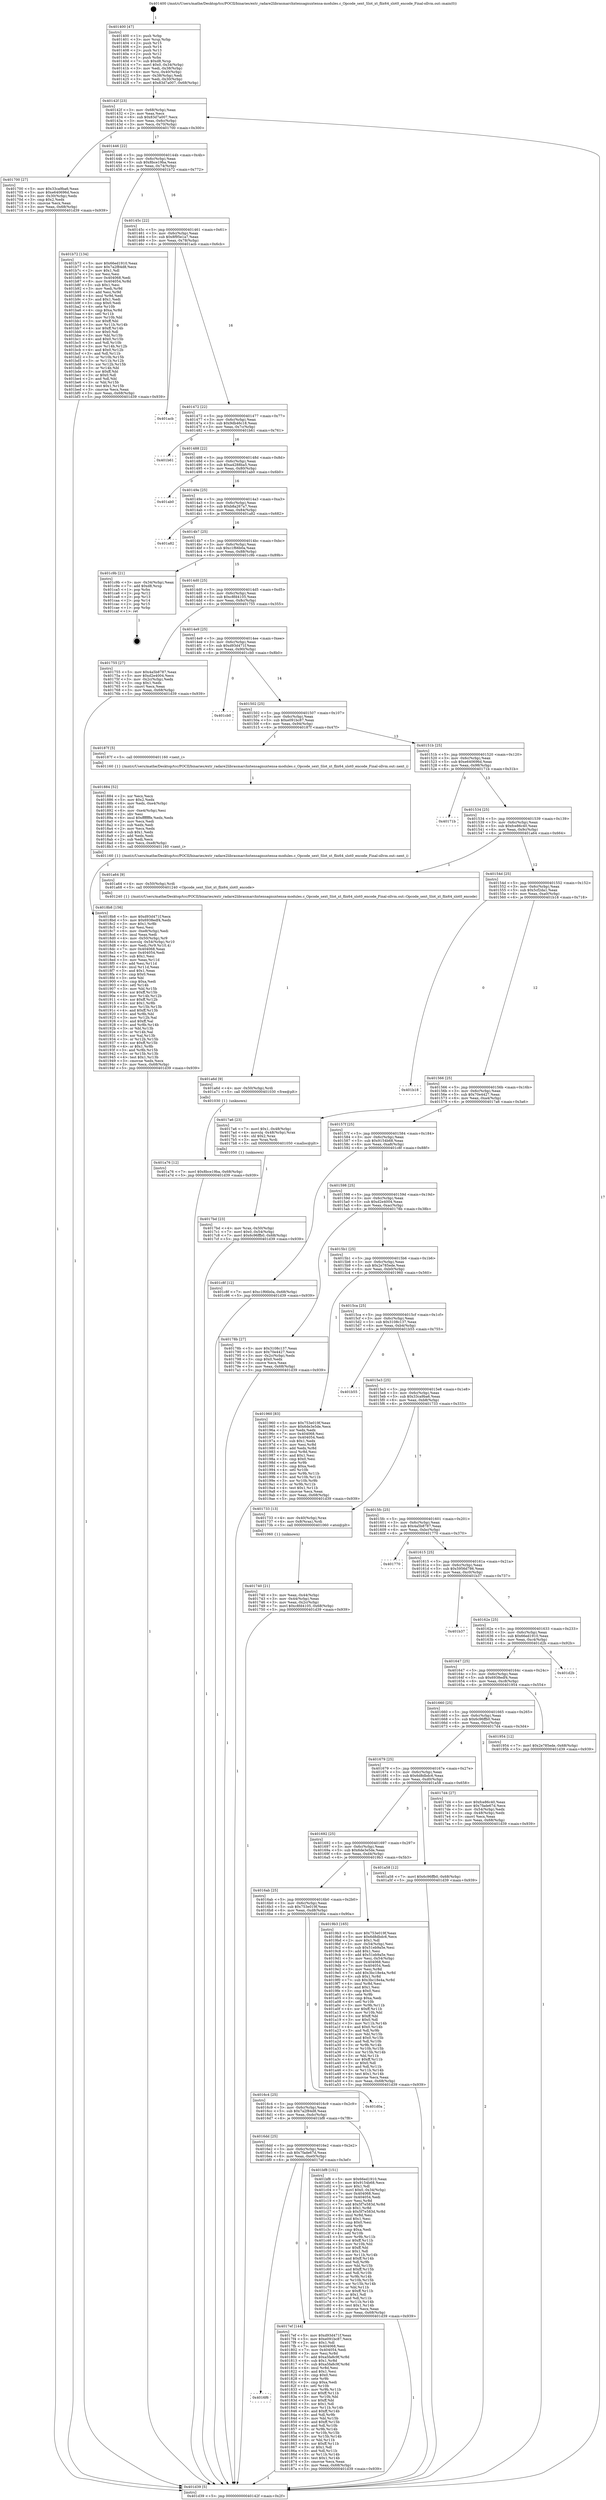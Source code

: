 digraph "0x401400" {
  label = "0x401400 (/mnt/c/Users/mathe/Desktop/tcc/POCII/binaries/extr_radare2librasmarchxtensagnuxtensa-modules.c_Opcode_sext_Slot_xt_flix64_slot0_encode_Final-ollvm.out::main(0))"
  labelloc = "t"
  node[shape=record]

  Entry [label="",width=0.3,height=0.3,shape=circle,fillcolor=black,style=filled]
  "0x40142f" [label="{
     0x40142f [23]\l
     | [instrs]\l
     &nbsp;&nbsp;0x40142f \<+3\>: mov -0x68(%rbp),%eax\l
     &nbsp;&nbsp;0x401432 \<+2\>: mov %eax,%ecx\l
     &nbsp;&nbsp;0x401434 \<+6\>: sub $0x83d7a007,%ecx\l
     &nbsp;&nbsp;0x40143a \<+3\>: mov %eax,-0x6c(%rbp)\l
     &nbsp;&nbsp;0x40143d \<+3\>: mov %ecx,-0x70(%rbp)\l
     &nbsp;&nbsp;0x401440 \<+6\>: je 0000000000401700 \<main+0x300\>\l
  }"]
  "0x401700" [label="{
     0x401700 [27]\l
     | [instrs]\l
     &nbsp;&nbsp;0x401700 \<+5\>: mov $0x33ca9ba6,%eax\l
     &nbsp;&nbsp;0x401705 \<+5\>: mov $0xe640696d,%ecx\l
     &nbsp;&nbsp;0x40170a \<+3\>: mov -0x30(%rbp),%edx\l
     &nbsp;&nbsp;0x40170d \<+3\>: cmp $0x2,%edx\l
     &nbsp;&nbsp;0x401710 \<+3\>: cmovne %ecx,%eax\l
     &nbsp;&nbsp;0x401713 \<+3\>: mov %eax,-0x68(%rbp)\l
     &nbsp;&nbsp;0x401716 \<+5\>: jmp 0000000000401d39 \<main+0x939\>\l
  }"]
  "0x401446" [label="{
     0x401446 [22]\l
     | [instrs]\l
     &nbsp;&nbsp;0x401446 \<+5\>: jmp 000000000040144b \<main+0x4b\>\l
     &nbsp;&nbsp;0x40144b \<+3\>: mov -0x6c(%rbp),%eax\l
     &nbsp;&nbsp;0x40144e \<+5\>: sub $0x8bce19ba,%eax\l
     &nbsp;&nbsp;0x401453 \<+3\>: mov %eax,-0x74(%rbp)\l
     &nbsp;&nbsp;0x401456 \<+6\>: je 0000000000401b72 \<main+0x772\>\l
  }"]
  "0x401d39" [label="{
     0x401d39 [5]\l
     | [instrs]\l
     &nbsp;&nbsp;0x401d39 \<+5\>: jmp 000000000040142f \<main+0x2f\>\l
  }"]
  "0x401400" [label="{
     0x401400 [47]\l
     | [instrs]\l
     &nbsp;&nbsp;0x401400 \<+1\>: push %rbp\l
     &nbsp;&nbsp;0x401401 \<+3\>: mov %rsp,%rbp\l
     &nbsp;&nbsp;0x401404 \<+2\>: push %r15\l
     &nbsp;&nbsp;0x401406 \<+2\>: push %r14\l
     &nbsp;&nbsp;0x401408 \<+2\>: push %r13\l
     &nbsp;&nbsp;0x40140a \<+2\>: push %r12\l
     &nbsp;&nbsp;0x40140c \<+1\>: push %rbx\l
     &nbsp;&nbsp;0x40140d \<+7\>: sub $0xd8,%rsp\l
     &nbsp;&nbsp;0x401414 \<+7\>: movl $0x0,-0x34(%rbp)\l
     &nbsp;&nbsp;0x40141b \<+3\>: mov %edi,-0x38(%rbp)\l
     &nbsp;&nbsp;0x40141e \<+4\>: mov %rsi,-0x40(%rbp)\l
     &nbsp;&nbsp;0x401422 \<+3\>: mov -0x38(%rbp),%edi\l
     &nbsp;&nbsp;0x401425 \<+3\>: mov %edi,-0x30(%rbp)\l
     &nbsp;&nbsp;0x401428 \<+7\>: movl $0x83d7a007,-0x68(%rbp)\l
  }"]
  Exit [label="",width=0.3,height=0.3,shape=circle,fillcolor=black,style=filled,peripheries=2]
  "0x401b72" [label="{
     0x401b72 [134]\l
     | [instrs]\l
     &nbsp;&nbsp;0x401b72 \<+5\>: mov $0x66ed1910,%eax\l
     &nbsp;&nbsp;0x401b77 \<+5\>: mov $0x7a2f84d8,%ecx\l
     &nbsp;&nbsp;0x401b7c \<+2\>: mov $0x1,%dl\l
     &nbsp;&nbsp;0x401b7e \<+2\>: xor %esi,%esi\l
     &nbsp;&nbsp;0x401b80 \<+7\>: mov 0x404068,%edi\l
     &nbsp;&nbsp;0x401b87 \<+8\>: mov 0x404054,%r8d\l
     &nbsp;&nbsp;0x401b8f \<+3\>: sub $0x1,%esi\l
     &nbsp;&nbsp;0x401b92 \<+3\>: mov %edi,%r9d\l
     &nbsp;&nbsp;0x401b95 \<+3\>: add %esi,%r9d\l
     &nbsp;&nbsp;0x401b98 \<+4\>: imul %r9d,%edi\l
     &nbsp;&nbsp;0x401b9c \<+3\>: and $0x1,%edi\l
     &nbsp;&nbsp;0x401b9f \<+3\>: cmp $0x0,%edi\l
     &nbsp;&nbsp;0x401ba2 \<+4\>: sete %r10b\l
     &nbsp;&nbsp;0x401ba6 \<+4\>: cmp $0xa,%r8d\l
     &nbsp;&nbsp;0x401baa \<+4\>: setl %r11b\l
     &nbsp;&nbsp;0x401bae \<+3\>: mov %r10b,%bl\l
     &nbsp;&nbsp;0x401bb1 \<+3\>: xor $0xff,%bl\l
     &nbsp;&nbsp;0x401bb4 \<+3\>: mov %r11b,%r14b\l
     &nbsp;&nbsp;0x401bb7 \<+4\>: xor $0xff,%r14b\l
     &nbsp;&nbsp;0x401bbb \<+3\>: xor $0x0,%dl\l
     &nbsp;&nbsp;0x401bbe \<+3\>: mov %bl,%r15b\l
     &nbsp;&nbsp;0x401bc1 \<+4\>: and $0x0,%r15b\l
     &nbsp;&nbsp;0x401bc5 \<+3\>: and %dl,%r10b\l
     &nbsp;&nbsp;0x401bc8 \<+3\>: mov %r14b,%r12b\l
     &nbsp;&nbsp;0x401bcb \<+4\>: and $0x0,%r12b\l
     &nbsp;&nbsp;0x401bcf \<+3\>: and %dl,%r11b\l
     &nbsp;&nbsp;0x401bd2 \<+3\>: or %r10b,%r15b\l
     &nbsp;&nbsp;0x401bd5 \<+3\>: or %r11b,%r12b\l
     &nbsp;&nbsp;0x401bd8 \<+3\>: xor %r12b,%r15b\l
     &nbsp;&nbsp;0x401bdb \<+3\>: or %r14b,%bl\l
     &nbsp;&nbsp;0x401bde \<+3\>: xor $0xff,%bl\l
     &nbsp;&nbsp;0x401be1 \<+3\>: or $0x0,%dl\l
     &nbsp;&nbsp;0x401be4 \<+2\>: and %dl,%bl\l
     &nbsp;&nbsp;0x401be6 \<+3\>: or %bl,%r15b\l
     &nbsp;&nbsp;0x401be9 \<+4\>: test $0x1,%r15b\l
     &nbsp;&nbsp;0x401bed \<+3\>: cmovne %ecx,%eax\l
     &nbsp;&nbsp;0x401bf0 \<+3\>: mov %eax,-0x68(%rbp)\l
     &nbsp;&nbsp;0x401bf3 \<+5\>: jmp 0000000000401d39 \<main+0x939\>\l
  }"]
  "0x40145c" [label="{
     0x40145c [22]\l
     | [instrs]\l
     &nbsp;&nbsp;0x40145c \<+5\>: jmp 0000000000401461 \<main+0x61\>\l
     &nbsp;&nbsp;0x401461 \<+3\>: mov -0x6c(%rbp),%eax\l
     &nbsp;&nbsp;0x401464 \<+5\>: sub $0x8f95e1a7,%eax\l
     &nbsp;&nbsp;0x401469 \<+3\>: mov %eax,-0x78(%rbp)\l
     &nbsp;&nbsp;0x40146c \<+6\>: je 0000000000401acb \<main+0x6cb\>\l
  }"]
  "0x401a76" [label="{
     0x401a76 [12]\l
     | [instrs]\l
     &nbsp;&nbsp;0x401a76 \<+7\>: movl $0x8bce19ba,-0x68(%rbp)\l
     &nbsp;&nbsp;0x401a7d \<+5\>: jmp 0000000000401d39 \<main+0x939\>\l
  }"]
  "0x401acb" [label="{
     0x401acb\l
  }", style=dashed]
  "0x401472" [label="{
     0x401472 [22]\l
     | [instrs]\l
     &nbsp;&nbsp;0x401472 \<+5\>: jmp 0000000000401477 \<main+0x77\>\l
     &nbsp;&nbsp;0x401477 \<+3\>: mov -0x6c(%rbp),%eax\l
     &nbsp;&nbsp;0x40147a \<+5\>: sub $0x9db46c18,%eax\l
     &nbsp;&nbsp;0x40147f \<+3\>: mov %eax,-0x7c(%rbp)\l
     &nbsp;&nbsp;0x401482 \<+6\>: je 0000000000401b61 \<main+0x761\>\l
  }"]
  "0x401a6d" [label="{
     0x401a6d [9]\l
     | [instrs]\l
     &nbsp;&nbsp;0x401a6d \<+4\>: mov -0x50(%rbp),%rdi\l
     &nbsp;&nbsp;0x401a71 \<+5\>: call 0000000000401030 \<free@plt\>\l
     | [calls]\l
     &nbsp;&nbsp;0x401030 \{1\} (unknown)\l
  }"]
  "0x401b61" [label="{
     0x401b61\l
  }", style=dashed]
  "0x401488" [label="{
     0x401488 [22]\l
     | [instrs]\l
     &nbsp;&nbsp;0x401488 \<+5\>: jmp 000000000040148d \<main+0x8d\>\l
     &nbsp;&nbsp;0x40148d \<+3\>: mov -0x6c(%rbp),%eax\l
     &nbsp;&nbsp;0x401490 \<+5\>: sub $0xa4288ba5,%eax\l
     &nbsp;&nbsp;0x401495 \<+3\>: mov %eax,-0x80(%rbp)\l
     &nbsp;&nbsp;0x401498 \<+6\>: je 0000000000401ab0 \<main+0x6b0\>\l
  }"]
  "0x4018b8" [label="{
     0x4018b8 [156]\l
     | [instrs]\l
     &nbsp;&nbsp;0x4018b8 \<+5\>: mov $0xd93d471f,%ecx\l
     &nbsp;&nbsp;0x4018bd \<+5\>: mov $0x6938edf4,%edx\l
     &nbsp;&nbsp;0x4018c2 \<+3\>: mov $0x1,%r8b\l
     &nbsp;&nbsp;0x4018c5 \<+2\>: xor %esi,%esi\l
     &nbsp;&nbsp;0x4018c7 \<+6\>: mov -0xe8(%rbp),%edi\l
     &nbsp;&nbsp;0x4018cd \<+3\>: imul %eax,%edi\l
     &nbsp;&nbsp;0x4018d0 \<+4\>: mov -0x50(%rbp),%r9\l
     &nbsp;&nbsp;0x4018d4 \<+4\>: movslq -0x54(%rbp),%r10\l
     &nbsp;&nbsp;0x4018d8 \<+4\>: mov %edi,(%r9,%r10,4)\l
     &nbsp;&nbsp;0x4018dc \<+7\>: mov 0x404068,%eax\l
     &nbsp;&nbsp;0x4018e3 \<+7\>: mov 0x404054,%edi\l
     &nbsp;&nbsp;0x4018ea \<+3\>: sub $0x1,%esi\l
     &nbsp;&nbsp;0x4018ed \<+3\>: mov %eax,%r11d\l
     &nbsp;&nbsp;0x4018f0 \<+3\>: add %esi,%r11d\l
     &nbsp;&nbsp;0x4018f3 \<+4\>: imul %r11d,%eax\l
     &nbsp;&nbsp;0x4018f7 \<+3\>: and $0x1,%eax\l
     &nbsp;&nbsp;0x4018fa \<+3\>: cmp $0x0,%eax\l
     &nbsp;&nbsp;0x4018fd \<+3\>: sete %bl\l
     &nbsp;&nbsp;0x401900 \<+3\>: cmp $0xa,%edi\l
     &nbsp;&nbsp;0x401903 \<+4\>: setl %r14b\l
     &nbsp;&nbsp;0x401907 \<+3\>: mov %bl,%r15b\l
     &nbsp;&nbsp;0x40190a \<+4\>: xor $0xff,%r15b\l
     &nbsp;&nbsp;0x40190e \<+3\>: mov %r14b,%r12b\l
     &nbsp;&nbsp;0x401911 \<+4\>: xor $0xff,%r12b\l
     &nbsp;&nbsp;0x401915 \<+4\>: xor $0x1,%r8b\l
     &nbsp;&nbsp;0x401919 \<+3\>: mov %r15b,%r13b\l
     &nbsp;&nbsp;0x40191c \<+4\>: and $0xff,%r13b\l
     &nbsp;&nbsp;0x401920 \<+3\>: and %r8b,%bl\l
     &nbsp;&nbsp;0x401923 \<+3\>: mov %r12b,%al\l
     &nbsp;&nbsp;0x401926 \<+2\>: and $0xff,%al\l
     &nbsp;&nbsp;0x401928 \<+3\>: and %r8b,%r14b\l
     &nbsp;&nbsp;0x40192b \<+3\>: or %bl,%r13b\l
     &nbsp;&nbsp;0x40192e \<+3\>: or %r14b,%al\l
     &nbsp;&nbsp;0x401931 \<+3\>: xor %al,%r13b\l
     &nbsp;&nbsp;0x401934 \<+3\>: or %r12b,%r15b\l
     &nbsp;&nbsp;0x401937 \<+4\>: xor $0xff,%r15b\l
     &nbsp;&nbsp;0x40193b \<+4\>: or $0x1,%r8b\l
     &nbsp;&nbsp;0x40193f \<+3\>: and %r8b,%r15b\l
     &nbsp;&nbsp;0x401942 \<+3\>: or %r15b,%r13b\l
     &nbsp;&nbsp;0x401945 \<+4\>: test $0x1,%r13b\l
     &nbsp;&nbsp;0x401949 \<+3\>: cmovne %edx,%ecx\l
     &nbsp;&nbsp;0x40194c \<+3\>: mov %ecx,-0x68(%rbp)\l
     &nbsp;&nbsp;0x40194f \<+5\>: jmp 0000000000401d39 \<main+0x939\>\l
  }"]
  "0x401ab0" [label="{
     0x401ab0\l
  }", style=dashed]
  "0x40149e" [label="{
     0x40149e [25]\l
     | [instrs]\l
     &nbsp;&nbsp;0x40149e \<+5\>: jmp 00000000004014a3 \<main+0xa3\>\l
     &nbsp;&nbsp;0x4014a3 \<+3\>: mov -0x6c(%rbp),%eax\l
     &nbsp;&nbsp;0x4014a6 \<+5\>: sub $0xb8a267a7,%eax\l
     &nbsp;&nbsp;0x4014ab \<+6\>: mov %eax,-0x84(%rbp)\l
     &nbsp;&nbsp;0x4014b1 \<+6\>: je 0000000000401a82 \<main+0x682\>\l
  }"]
  "0x401884" [label="{
     0x401884 [52]\l
     | [instrs]\l
     &nbsp;&nbsp;0x401884 \<+2\>: xor %ecx,%ecx\l
     &nbsp;&nbsp;0x401886 \<+5\>: mov $0x2,%edx\l
     &nbsp;&nbsp;0x40188b \<+6\>: mov %edx,-0xe4(%rbp)\l
     &nbsp;&nbsp;0x401891 \<+1\>: cltd\l
     &nbsp;&nbsp;0x401892 \<+6\>: mov -0xe4(%rbp),%esi\l
     &nbsp;&nbsp;0x401898 \<+2\>: idiv %esi\l
     &nbsp;&nbsp;0x40189a \<+6\>: imul $0xfffffffe,%edx,%edx\l
     &nbsp;&nbsp;0x4018a0 \<+2\>: mov %ecx,%edi\l
     &nbsp;&nbsp;0x4018a2 \<+2\>: sub %edx,%edi\l
     &nbsp;&nbsp;0x4018a4 \<+2\>: mov %ecx,%edx\l
     &nbsp;&nbsp;0x4018a6 \<+3\>: sub $0x1,%edx\l
     &nbsp;&nbsp;0x4018a9 \<+2\>: add %edx,%edi\l
     &nbsp;&nbsp;0x4018ab \<+2\>: sub %edi,%ecx\l
     &nbsp;&nbsp;0x4018ad \<+6\>: mov %ecx,-0xe8(%rbp)\l
     &nbsp;&nbsp;0x4018b3 \<+5\>: call 0000000000401160 \<next_i\>\l
     | [calls]\l
     &nbsp;&nbsp;0x401160 \{1\} (/mnt/c/Users/mathe/Desktop/tcc/POCII/binaries/extr_radare2librasmarchxtensagnuxtensa-modules.c_Opcode_sext_Slot_xt_flix64_slot0_encode_Final-ollvm.out::next_i)\l
  }"]
  "0x401a82" [label="{
     0x401a82\l
  }", style=dashed]
  "0x4014b7" [label="{
     0x4014b7 [25]\l
     | [instrs]\l
     &nbsp;&nbsp;0x4014b7 \<+5\>: jmp 00000000004014bc \<main+0xbc\>\l
     &nbsp;&nbsp;0x4014bc \<+3\>: mov -0x6c(%rbp),%eax\l
     &nbsp;&nbsp;0x4014bf \<+5\>: sub $0xc1f66b0a,%eax\l
     &nbsp;&nbsp;0x4014c4 \<+6\>: mov %eax,-0x88(%rbp)\l
     &nbsp;&nbsp;0x4014ca \<+6\>: je 0000000000401c9b \<main+0x89b\>\l
  }"]
  "0x4016f6" [label="{
     0x4016f6\l
  }", style=dashed]
  "0x401c9b" [label="{
     0x401c9b [21]\l
     | [instrs]\l
     &nbsp;&nbsp;0x401c9b \<+3\>: mov -0x34(%rbp),%eax\l
     &nbsp;&nbsp;0x401c9e \<+7\>: add $0xd8,%rsp\l
     &nbsp;&nbsp;0x401ca5 \<+1\>: pop %rbx\l
     &nbsp;&nbsp;0x401ca6 \<+2\>: pop %r12\l
     &nbsp;&nbsp;0x401ca8 \<+2\>: pop %r13\l
     &nbsp;&nbsp;0x401caa \<+2\>: pop %r14\l
     &nbsp;&nbsp;0x401cac \<+2\>: pop %r15\l
     &nbsp;&nbsp;0x401cae \<+1\>: pop %rbp\l
     &nbsp;&nbsp;0x401caf \<+1\>: ret\l
  }"]
  "0x4014d0" [label="{
     0x4014d0 [25]\l
     | [instrs]\l
     &nbsp;&nbsp;0x4014d0 \<+5\>: jmp 00000000004014d5 \<main+0xd5\>\l
     &nbsp;&nbsp;0x4014d5 \<+3\>: mov -0x6c(%rbp),%eax\l
     &nbsp;&nbsp;0x4014d8 \<+5\>: sub $0xc8fd4105,%eax\l
     &nbsp;&nbsp;0x4014dd \<+6\>: mov %eax,-0x8c(%rbp)\l
     &nbsp;&nbsp;0x4014e3 \<+6\>: je 0000000000401755 \<main+0x355\>\l
  }"]
  "0x4017ef" [label="{
     0x4017ef [144]\l
     | [instrs]\l
     &nbsp;&nbsp;0x4017ef \<+5\>: mov $0xd93d471f,%eax\l
     &nbsp;&nbsp;0x4017f4 \<+5\>: mov $0xe091bc87,%ecx\l
     &nbsp;&nbsp;0x4017f9 \<+2\>: mov $0x1,%dl\l
     &nbsp;&nbsp;0x4017fb \<+7\>: mov 0x404068,%esi\l
     &nbsp;&nbsp;0x401802 \<+7\>: mov 0x404054,%edi\l
     &nbsp;&nbsp;0x401809 \<+3\>: mov %esi,%r8d\l
     &nbsp;&nbsp;0x40180c \<+7\>: add $0xa5fa8c9f,%r8d\l
     &nbsp;&nbsp;0x401813 \<+4\>: sub $0x1,%r8d\l
     &nbsp;&nbsp;0x401817 \<+7\>: sub $0xa5fa8c9f,%r8d\l
     &nbsp;&nbsp;0x40181e \<+4\>: imul %r8d,%esi\l
     &nbsp;&nbsp;0x401822 \<+3\>: and $0x1,%esi\l
     &nbsp;&nbsp;0x401825 \<+3\>: cmp $0x0,%esi\l
     &nbsp;&nbsp;0x401828 \<+4\>: sete %r9b\l
     &nbsp;&nbsp;0x40182c \<+3\>: cmp $0xa,%edi\l
     &nbsp;&nbsp;0x40182f \<+4\>: setl %r10b\l
     &nbsp;&nbsp;0x401833 \<+3\>: mov %r9b,%r11b\l
     &nbsp;&nbsp;0x401836 \<+4\>: xor $0xff,%r11b\l
     &nbsp;&nbsp;0x40183a \<+3\>: mov %r10b,%bl\l
     &nbsp;&nbsp;0x40183d \<+3\>: xor $0xff,%bl\l
     &nbsp;&nbsp;0x401840 \<+3\>: xor $0x1,%dl\l
     &nbsp;&nbsp;0x401843 \<+3\>: mov %r11b,%r14b\l
     &nbsp;&nbsp;0x401846 \<+4\>: and $0xff,%r14b\l
     &nbsp;&nbsp;0x40184a \<+3\>: and %dl,%r9b\l
     &nbsp;&nbsp;0x40184d \<+3\>: mov %bl,%r15b\l
     &nbsp;&nbsp;0x401850 \<+4\>: and $0xff,%r15b\l
     &nbsp;&nbsp;0x401854 \<+3\>: and %dl,%r10b\l
     &nbsp;&nbsp;0x401857 \<+3\>: or %r9b,%r14b\l
     &nbsp;&nbsp;0x40185a \<+3\>: or %r10b,%r15b\l
     &nbsp;&nbsp;0x40185d \<+3\>: xor %r15b,%r14b\l
     &nbsp;&nbsp;0x401860 \<+3\>: or %bl,%r11b\l
     &nbsp;&nbsp;0x401863 \<+4\>: xor $0xff,%r11b\l
     &nbsp;&nbsp;0x401867 \<+3\>: or $0x1,%dl\l
     &nbsp;&nbsp;0x40186a \<+3\>: and %dl,%r11b\l
     &nbsp;&nbsp;0x40186d \<+3\>: or %r11b,%r14b\l
     &nbsp;&nbsp;0x401870 \<+4\>: test $0x1,%r14b\l
     &nbsp;&nbsp;0x401874 \<+3\>: cmovne %ecx,%eax\l
     &nbsp;&nbsp;0x401877 \<+3\>: mov %eax,-0x68(%rbp)\l
     &nbsp;&nbsp;0x40187a \<+5\>: jmp 0000000000401d39 \<main+0x939\>\l
  }"]
  "0x401755" [label="{
     0x401755 [27]\l
     | [instrs]\l
     &nbsp;&nbsp;0x401755 \<+5\>: mov $0x4a5b8787,%eax\l
     &nbsp;&nbsp;0x40175a \<+5\>: mov $0xd2e4004,%ecx\l
     &nbsp;&nbsp;0x40175f \<+3\>: mov -0x2c(%rbp),%edx\l
     &nbsp;&nbsp;0x401762 \<+3\>: cmp $0x1,%edx\l
     &nbsp;&nbsp;0x401765 \<+3\>: cmovl %ecx,%eax\l
     &nbsp;&nbsp;0x401768 \<+3\>: mov %eax,-0x68(%rbp)\l
     &nbsp;&nbsp;0x40176b \<+5\>: jmp 0000000000401d39 \<main+0x939\>\l
  }"]
  "0x4014e9" [label="{
     0x4014e9 [25]\l
     | [instrs]\l
     &nbsp;&nbsp;0x4014e9 \<+5\>: jmp 00000000004014ee \<main+0xee\>\l
     &nbsp;&nbsp;0x4014ee \<+3\>: mov -0x6c(%rbp),%eax\l
     &nbsp;&nbsp;0x4014f1 \<+5\>: sub $0xd93d471f,%eax\l
     &nbsp;&nbsp;0x4014f6 \<+6\>: mov %eax,-0x90(%rbp)\l
     &nbsp;&nbsp;0x4014fc \<+6\>: je 0000000000401cb0 \<main+0x8b0\>\l
  }"]
  "0x4016dd" [label="{
     0x4016dd [25]\l
     | [instrs]\l
     &nbsp;&nbsp;0x4016dd \<+5\>: jmp 00000000004016e2 \<main+0x2e2\>\l
     &nbsp;&nbsp;0x4016e2 \<+3\>: mov -0x6c(%rbp),%eax\l
     &nbsp;&nbsp;0x4016e5 \<+5\>: sub $0x7fade67d,%eax\l
     &nbsp;&nbsp;0x4016ea \<+6\>: mov %eax,-0xe0(%rbp)\l
     &nbsp;&nbsp;0x4016f0 \<+6\>: je 00000000004017ef \<main+0x3ef\>\l
  }"]
  "0x401cb0" [label="{
     0x401cb0\l
  }", style=dashed]
  "0x401502" [label="{
     0x401502 [25]\l
     | [instrs]\l
     &nbsp;&nbsp;0x401502 \<+5\>: jmp 0000000000401507 \<main+0x107\>\l
     &nbsp;&nbsp;0x401507 \<+3\>: mov -0x6c(%rbp),%eax\l
     &nbsp;&nbsp;0x40150a \<+5\>: sub $0xe091bc87,%eax\l
     &nbsp;&nbsp;0x40150f \<+6\>: mov %eax,-0x94(%rbp)\l
     &nbsp;&nbsp;0x401515 \<+6\>: je 000000000040187f \<main+0x47f\>\l
  }"]
  "0x401bf8" [label="{
     0x401bf8 [151]\l
     | [instrs]\l
     &nbsp;&nbsp;0x401bf8 \<+5\>: mov $0x66ed1910,%eax\l
     &nbsp;&nbsp;0x401bfd \<+5\>: mov $0x9154b68,%ecx\l
     &nbsp;&nbsp;0x401c02 \<+2\>: mov $0x1,%dl\l
     &nbsp;&nbsp;0x401c04 \<+7\>: movl $0x0,-0x34(%rbp)\l
     &nbsp;&nbsp;0x401c0b \<+7\>: mov 0x404068,%esi\l
     &nbsp;&nbsp;0x401c12 \<+7\>: mov 0x404054,%edi\l
     &nbsp;&nbsp;0x401c19 \<+3\>: mov %esi,%r8d\l
     &nbsp;&nbsp;0x401c1c \<+7\>: add $0x5f7e583d,%r8d\l
     &nbsp;&nbsp;0x401c23 \<+4\>: sub $0x1,%r8d\l
     &nbsp;&nbsp;0x401c27 \<+7\>: sub $0x5f7e583d,%r8d\l
     &nbsp;&nbsp;0x401c2e \<+4\>: imul %r8d,%esi\l
     &nbsp;&nbsp;0x401c32 \<+3\>: and $0x1,%esi\l
     &nbsp;&nbsp;0x401c35 \<+3\>: cmp $0x0,%esi\l
     &nbsp;&nbsp;0x401c38 \<+4\>: sete %r9b\l
     &nbsp;&nbsp;0x401c3c \<+3\>: cmp $0xa,%edi\l
     &nbsp;&nbsp;0x401c3f \<+4\>: setl %r10b\l
     &nbsp;&nbsp;0x401c43 \<+3\>: mov %r9b,%r11b\l
     &nbsp;&nbsp;0x401c46 \<+4\>: xor $0xff,%r11b\l
     &nbsp;&nbsp;0x401c4a \<+3\>: mov %r10b,%bl\l
     &nbsp;&nbsp;0x401c4d \<+3\>: xor $0xff,%bl\l
     &nbsp;&nbsp;0x401c50 \<+3\>: xor $0x1,%dl\l
     &nbsp;&nbsp;0x401c53 \<+3\>: mov %r11b,%r14b\l
     &nbsp;&nbsp;0x401c56 \<+4\>: and $0xff,%r14b\l
     &nbsp;&nbsp;0x401c5a \<+3\>: and %dl,%r9b\l
     &nbsp;&nbsp;0x401c5d \<+3\>: mov %bl,%r15b\l
     &nbsp;&nbsp;0x401c60 \<+4\>: and $0xff,%r15b\l
     &nbsp;&nbsp;0x401c64 \<+3\>: and %dl,%r10b\l
     &nbsp;&nbsp;0x401c67 \<+3\>: or %r9b,%r14b\l
     &nbsp;&nbsp;0x401c6a \<+3\>: or %r10b,%r15b\l
     &nbsp;&nbsp;0x401c6d \<+3\>: xor %r15b,%r14b\l
     &nbsp;&nbsp;0x401c70 \<+3\>: or %bl,%r11b\l
     &nbsp;&nbsp;0x401c73 \<+4\>: xor $0xff,%r11b\l
     &nbsp;&nbsp;0x401c77 \<+3\>: or $0x1,%dl\l
     &nbsp;&nbsp;0x401c7a \<+3\>: and %dl,%r11b\l
     &nbsp;&nbsp;0x401c7d \<+3\>: or %r11b,%r14b\l
     &nbsp;&nbsp;0x401c80 \<+4\>: test $0x1,%r14b\l
     &nbsp;&nbsp;0x401c84 \<+3\>: cmovne %ecx,%eax\l
     &nbsp;&nbsp;0x401c87 \<+3\>: mov %eax,-0x68(%rbp)\l
     &nbsp;&nbsp;0x401c8a \<+5\>: jmp 0000000000401d39 \<main+0x939\>\l
  }"]
  "0x40187f" [label="{
     0x40187f [5]\l
     | [instrs]\l
     &nbsp;&nbsp;0x40187f \<+5\>: call 0000000000401160 \<next_i\>\l
     | [calls]\l
     &nbsp;&nbsp;0x401160 \{1\} (/mnt/c/Users/mathe/Desktop/tcc/POCII/binaries/extr_radare2librasmarchxtensagnuxtensa-modules.c_Opcode_sext_Slot_xt_flix64_slot0_encode_Final-ollvm.out::next_i)\l
  }"]
  "0x40151b" [label="{
     0x40151b [25]\l
     | [instrs]\l
     &nbsp;&nbsp;0x40151b \<+5\>: jmp 0000000000401520 \<main+0x120\>\l
     &nbsp;&nbsp;0x401520 \<+3\>: mov -0x6c(%rbp),%eax\l
     &nbsp;&nbsp;0x401523 \<+5\>: sub $0xe640696d,%eax\l
     &nbsp;&nbsp;0x401528 \<+6\>: mov %eax,-0x98(%rbp)\l
     &nbsp;&nbsp;0x40152e \<+6\>: je 000000000040171b \<main+0x31b\>\l
  }"]
  "0x4016c4" [label="{
     0x4016c4 [25]\l
     | [instrs]\l
     &nbsp;&nbsp;0x4016c4 \<+5\>: jmp 00000000004016c9 \<main+0x2c9\>\l
     &nbsp;&nbsp;0x4016c9 \<+3\>: mov -0x6c(%rbp),%eax\l
     &nbsp;&nbsp;0x4016cc \<+5\>: sub $0x7a2f84d8,%eax\l
     &nbsp;&nbsp;0x4016d1 \<+6\>: mov %eax,-0xdc(%rbp)\l
     &nbsp;&nbsp;0x4016d7 \<+6\>: je 0000000000401bf8 \<main+0x7f8\>\l
  }"]
  "0x40171b" [label="{
     0x40171b\l
  }", style=dashed]
  "0x401534" [label="{
     0x401534 [25]\l
     | [instrs]\l
     &nbsp;&nbsp;0x401534 \<+5\>: jmp 0000000000401539 \<main+0x139\>\l
     &nbsp;&nbsp;0x401539 \<+3\>: mov -0x6c(%rbp),%eax\l
     &nbsp;&nbsp;0x40153c \<+5\>: sub $0xfce86c40,%eax\l
     &nbsp;&nbsp;0x401541 \<+6\>: mov %eax,-0x9c(%rbp)\l
     &nbsp;&nbsp;0x401547 \<+6\>: je 0000000000401a64 \<main+0x664\>\l
  }"]
  "0x401d0a" [label="{
     0x401d0a\l
  }", style=dashed]
  "0x401a64" [label="{
     0x401a64 [9]\l
     | [instrs]\l
     &nbsp;&nbsp;0x401a64 \<+4\>: mov -0x50(%rbp),%rdi\l
     &nbsp;&nbsp;0x401a68 \<+5\>: call 0000000000401240 \<Opcode_sext_Slot_xt_flix64_slot0_encode\>\l
     | [calls]\l
     &nbsp;&nbsp;0x401240 \{1\} (/mnt/c/Users/mathe/Desktop/tcc/POCII/binaries/extr_radare2librasmarchxtensagnuxtensa-modules.c_Opcode_sext_Slot_xt_flix64_slot0_encode_Final-ollvm.out::Opcode_sext_Slot_xt_flix64_slot0_encode)\l
  }"]
  "0x40154d" [label="{
     0x40154d [25]\l
     | [instrs]\l
     &nbsp;&nbsp;0x40154d \<+5\>: jmp 0000000000401552 \<main+0x152\>\l
     &nbsp;&nbsp;0x401552 \<+3\>: mov -0x6c(%rbp),%eax\l
     &nbsp;&nbsp;0x401555 \<+5\>: sub $0x5cf2da1,%eax\l
     &nbsp;&nbsp;0x40155a \<+6\>: mov %eax,-0xa0(%rbp)\l
     &nbsp;&nbsp;0x401560 \<+6\>: je 0000000000401b18 \<main+0x718\>\l
  }"]
  "0x4016ab" [label="{
     0x4016ab [25]\l
     | [instrs]\l
     &nbsp;&nbsp;0x4016ab \<+5\>: jmp 00000000004016b0 \<main+0x2b0\>\l
     &nbsp;&nbsp;0x4016b0 \<+3\>: mov -0x6c(%rbp),%eax\l
     &nbsp;&nbsp;0x4016b3 \<+5\>: sub $0x753e019f,%eax\l
     &nbsp;&nbsp;0x4016b8 \<+6\>: mov %eax,-0xd8(%rbp)\l
     &nbsp;&nbsp;0x4016be \<+6\>: je 0000000000401d0a \<main+0x90a\>\l
  }"]
  "0x401b18" [label="{
     0x401b18\l
  }", style=dashed]
  "0x401566" [label="{
     0x401566 [25]\l
     | [instrs]\l
     &nbsp;&nbsp;0x401566 \<+5\>: jmp 000000000040156b \<main+0x16b\>\l
     &nbsp;&nbsp;0x40156b \<+3\>: mov -0x6c(%rbp),%eax\l
     &nbsp;&nbsp;0x40156e \<+5\>: sub $0x70e4427,%eax\l
     &nbsp;&nbsp;0x401573 \<+6\>: mov %eax,-0xa4(%rbp)\l
     &nbsp;&nbsp;0x401579 \<+6\>: je 00000000004017a6 \<main+0x3a6\>\l
  }"]
  "0x4019b3" [label="{
     0x4019b3 [165]\l
     | [instrs]\l
     &nbsp;&nbsp;0x4019b3 \<+5\>: mov $0x753e019f,%eax\l
     &nbsp;&nbsp;0x4019b8 \<+5\>: mov $0x6d8dbdc6,%ecx\l
     &nbsp;&nbsp;0x4019bd \<+2\>: mov $0x1,%dl\l
     &nbsp;&nbsp;0x4019bf \<+3\>: mov -0x54(%rbp),%esi\l
     &nbsp;&nbsp;0x4019c2 \<+6\>: sub $0x51eb9a5e,%esi\l
     &nbsp;&nbsp;0x4019c8 \<+3\>: add $0x1,%esi\l
     &nbsp;&nbsp;0x4019cb \<+6\>: add $0x51eb9a5e,%esi\l
     &nbsp;&nbsp;0x4019d1 \<+3\>: mov %esi,-0x54(%rbp)\l
     &nbsp;&nbsp;0x4019d4 \<+7\>: mov 0x404068,%esi\l
     &nbsp;&nbsp;0x4019db \<+7\>: mov 0x404054,%edi\l
     &nbsp;&nbsp;0x4019e2 \<+3\>: mov %esi,%r8d\l
     &nbsp;&nbsp;0x4019e5 \<+7\>: add $0x3bc18e4a,%r8d\l
     &nbsp;&nbsp;0x4019ec \<+4\>: sub $0x1,%r8d\l
     &nbsp;&nbsp;0x4019f0 \<+7\>: sub $0x3bc18e4a,%r8d\l
     &nbsp;&nbsp;0x4019f7 \<+4\>: imul %r8d,%esi\l
     &nbsp;&nbsp;0x4019fb \<+3\>: and $0x1,%esi\l
     &nbsp;&nbsp;0x4019fe \<+3\>: cmp $0x0,%esi\l
     &nbsp;&nbsp;0x401a01 \<+4\>: sete %r9b\l
     &nbsp;&nbsp;0x401a05 \<+3\>: cmp $0xa,%edi\l
     &nbsp;&nbsp;0x401a08 \<+4\>: setl %r10b\l
     &nbsp;&nbsp;0x401a0c \<+3\>: mov %r9b,%r11b\l
     &nbsp;&nbsp;0x401a0f \<+4\>: xor $0xff,%r11b\l
     &nbsp;&nbsp;0x401a13 \<+3\>: mov %r10b,%bl\l
     &nbsp;&nbsp;0x401a16 \<+3\>: xor $0xff,%bl\l
     &nbsp;&nbsp;0x401a19 \<+3\>: xor $0x0,%dl\l
     &nbsp;&nbsp;0x401a1c \<+3\>: mov %r11b,%r14b\l
     &nbsp;&nbsp;0x401a1f \<+4\>: and $0x0,%r14b\l
     &nbsp;&nbsp;0x401a23 \<+3\>: and %dl,%r9b\l
     &nbsp;&nbsp;0x401a26 \<+3\>: mov %bl,%r15b\l
     &nbsp;&nbsp;0x401a29 \<+4\>: and $0x0,%r15b\l
     &nbsp;&nbsp;0x401a2d \<+3\>: and %dl,%r10b\l
     &nbsp;&nbsp;0x401a30 \<+3\>: or %r9b,%r14b\l
     &nbsp;&nbsp;0x401a33 \<+3\>: or %r10b,%r15b\l
     &nbsp;&nbsp;0x401a36 \<+3\>: xor %r15b,%r14b\l
     &nbsp;&nbsp;0x401a39 \<+3\>: or %bl,%r11b\l
     &nbsp;&nbsp;0x401a3c \<+4\>: xor $0xff,%r11b\l
     &nbsp;&nbsp;0x401a40 \<+3\>: or $0x0,%dl\l
     &nbsp;&nbsp;0x401a43 \<+3\>: and %dl,%r11b\l
     &nbsp;&nbsp;0x401a46 \<+3\>: or %r11b,%r14b\l
     &nbsp;&nbsp;0x401a49 \<+4\>: test $0x1,%r14b\l
     &nbsp;&nbsp;0x401a4d \<+3\>: cmovne %ecx,%eax\l
     &nbsp;&nbsp;0x401a50 \<+3\>: mov %eax,-0x68(%rbp)\l
     &nbsp;&nbsp;0x401a53 \<+5\>: jmp 0000000000401d39 \<main+0x939\>\l
  }"]
  "0x4017a6" [label="{
     0x4017a6 [23]\l
     | [instrs]\l
     &nbsp;&nbsp;0x4017a6 \<+7\>: movl $0x1,-0x48(%rbp)\l
     &nbsp;&nbsp;0x4017ad \<+4\>: movslq -0x48(%rbp),%rax\l
     &nbsp;&nbsp;0x4017b1 \<+4\>: shl $0x2,%rax\l
     &nbsp;&nbsp;0x4017b5 \<+3\>: mov %rax,%rdi\l
     &nbsp;&nbsp;0x4017b8 \<+5\>: call 0000000000401050 \<malloc@plt\>\l
     | [calls]\l
     &nbsp;&nbsp;0x401050 \{1\} (unknown)\l
  }"]
  "0x40157f" [label="{
     0x40157f [25]\l
     | [instrs]\l
     &nbsp;&nbsp;0x40157f \<+5\>: jmp 0000000000401584 \<main+0x184\>\l
     &nbsp;&nbsp;0x401584 \<+3\>: mov -0x6c(%rbp),%eax\l
     &nbsp;&nbsp;0x401587 \<+5\>: sub $0x9154b68,%eax\l
     &nbsp;&nbsp;0x40158c \<+6\>: mov %eax,-0xa8(%rbp)\l
     &nbsp;&nbsp;0x401592 \<+6\>: je 0000000000401c8f \<main+0x88f\>\l
  }"]
  "0x401692" [label="{
     0x401692 [25]\l
     | [instrs]\l
     &nbsp;&nbsp;0x401692 \<+5\>: jmp 0000000000401697 \<main+0x297\>\l
     &nbsp;&nbsp;0x401697 \<+3\>: mov -0x6c(%rbp),%eax\l
     &nbsp;&nbsp;0x40169a \<+5\>: sub $0x6de3e5de,%eax\l
     &nbsp;&nbsp;0x40169f \<+6\>: mov %eax,-0xd4(%rbp)\l
     &nbsp;&nbsp;0x4016a5 \<+6\>: je 00000000004019b3 \<main+0x5b3\>\l
  }"]
  "0x401c8f" [label="{
     0x401c8f [12]\l
     | [instrs]\l
     &nbsp;&nbsp;0x401c8f \<+7\>: movl $0xc1f66b0a,-0x68(%rbp)\l
     &nbsp;&nbsp;0x401c96 \<+5\>: jmp 0000000000401d39 \<main+0x939\>\l
  }"]
  "0x401598" [label="{
     0x401598 [25]\l
     | [instrs]\l
     &nbsp;&nbsp;0x401598 \<+5\>: jmp 000000000040159d \<main+0x19d\>\l
     &nbsp;&nbsp;0x40159d \<+3\>: mov -0x6c(%rbp),%eax\l
     &nbsp;&nbsp;0x4015a0 \<+5\>: sub $0xd2e4004,%eax\l
     &nbsp;&nbsp;0x4015a5 \<+6\>: mov %eax,-0xac(%rbp)\l
     &nbsp;&nbsp;0x4015ab \<+6\>: je 000000000040178b \<main+0x38b\>\l
  }"]
  "0x401a58" [label="{
     0x401a58 [12]\l
     | [instrs]\l
     &nbsp;&nbsp;0x401a58 \<+7\>: movl $0x6c96ffb0,-0x68(%rbp)\l
     &nbsp;&nbsp;0x401a5f \<+5\>: jmp 0000000000401d39 \<main+0x939\>\l
  }"]
  "0x40178b" [label="{
     0x40178b [27]\l
     | [instrs]\l
     &nbsp;&nbsp;0x40178b \<+5\>: mov $0x3108c137,%eax\l
     &nbsp;&nbsp;0x401790 \<+5\>: mov $0x70e4427,%ecx\l
     &nbsp;&nbsp;0x401795 \<+3\>: mov -0x2c(%rbp),%edx\l
     &nbsp;&nbsp;0x401798 \<+3\>: cmp $0x0,%edx\l
     &nbsp;&nbsp;0x40179b \<+3\>: cmove %ecx,%eax\l
     &nbsp;&nbsp;0x40179e \<+3\>: mov %eax,-0x68(%rbp)\l
     &nbsp;&nbsp;0x4017a1 \<+5\>: jmp 0000000000401d39 \<main+0x939\>\l
  }"]
  "0x4015b1" [label="{
     0x4015b1 [25]\l
     | [instrs]\l
     &nbsp;&nbsp;0x4015b1 \<+5\>: jmp 00000000004015b6 \<main+0x1b6\>\l
     &nbsp;&nbsp;0x4015b6 \<+3\>: mov -0x6c(%rbp),%eax\l
     &nbsp;&nbsp;0x4015b9 \<+5\>: sub $0x2e785ede,%eax\l
     &nbsp;&nbsp;0x4015be \<+6\>: mov %eax,-0xb0(%rbp)\l
     &nbsp;&nbsp;0x4015c4 \<+6\>: je 0000000000401960 \<main+0x560\>\l
  }"]
  "0x401679" [label="{
     0x401679 [25]\l
     | [instrs]\l
     &nbsp;&nbsp;0x401679 \<+5\>: jmp 000000000040167e \<main+0x27e\>\l
     &nbsp;&nbsp;0x40167e \<+3\>: mov -0x6c(%rbp),%eax\l
     &nbsp;&nbsp;0x401681 \<+5\>: sub $0x6d8dbdc6,%eax\l
     &nbsp;&nbsp;0x401686 \<+6\>: mov %eax,-0xd0(%rbp)\l
     &nbsp;&nbsp;0x40168c \<+6\>: je 0000000000401a58 \<main+0x658\>\l
  }"]
  "0x401960" [label="{
     0x401960 [83]\l
     | [instrs]\l
     &nbsp;&nbsp;0x401960 \<+5\>: mov $0x753e019f,%eax\l
     &nbsp;&nbsp;0x401965 \<+5\>: mov $0x6de3e5de,%ecx\l
     &nbsp;&nbsp;0x40196a \<+2\>: xor %edx,%edx\l
     &nbsp;&nbsp;0x40196c \<+7\>: mov 0x404068,%esi\l
     &nbsp;&nbsp;0x401973 \<+7\>: mov 0x404054,%edi\l
     &nbsp;&nbsp;0x40197a \<+3\>: sub $0x1,%edx\l
     &nbsp;&nbsp;0x40197d \<+3\>: mov %esi,%r8d\l
     &nbsp;&nbsp;0x401980 \<+3\>: add %edx,%r8d\l
     &nbsp;&nbsp;0x401983 \<+4\>: imul %r8d,%esi\l
     &nbsp;&nbsp;0x401987 \<+3\>: and $0x1,%esi\l
     &nbsp;&nbsp;0x40198a \<+3\>: cmp $0x0,%esi\l
     &nbsp;&nbsp;0x40198d \<+4\>: sete %r9b\l
     &nbsp;&nbsp;0x401991 \<+3\>: cmp $0xa,%edi\l
     &nbsp;&nbsp;0x401994 \<+4\>: setl %r10b\l
     &nbsp;&nbsp;0x401998 \<+3\>: mov %r9b,%r11b\l
     &nbsp;&nbsp;0x40199b \<+3\>: and %r10b,%r11b\l
     &nbsp;&nbsp;0x40199e \<+3\>: xor %r10b,%r9b\l
     &nbsp;&nbsp;0x4019a1 \<+3\>: or %r9b,%r11b\l
     &nbsp;&nbsp;0x4019a4 \<+4\>: test $0x1,%r11b\l
     &nbsp;&nbsp;0x4019a8 \<+3\>: cmovne %ecx,%eax\l
     &nbsp;&nbsp;0x4019ab \<+3\>: mov %eax,-0x68(%rbp)\l
     &nbsp;&nbsp;0x4019ae \<+5\>: jmp 0000000000401d39 \<main+0x939\>\l
  }"]
  "0x4015ca" [label="{
     0x4015ca [25]\l
     | [instrs]\l
     &nbsp;&nbsp;0x4015ca \<+5\>: jmp 00000000004015cf \<main+0x1cf\>\l
     &nbsp;&nbsp;0x4015cf \<+3\>: mov -0x6c(%rbp),%eax\l
     &nbsp;&nbsp;0x4015d2 \<+5\>: sub $0x3108c137,%eax\l
     &nbsp;&nbsp;0x4015d7 \<+6\>: mov %eax,-0xb4(%rbp)\l
     &nbsp;&nbsp;0x4015dd \<+6\>: je 0000000000401b55 \<main+0x755\>\l
  }"]
  "0x4017d4" [label="{
     0x4017d4 [27]\l
     | [instrs]\l
     &nbsp;&nbsp;0x4017d4 \<+5\>: mov $0xfce86c40,%eax\l
     &nbsp;&nbsp;0x4017d9 \<+5\>: mov $0x7fade67d,%ecx\l
     &nbsp;&nbsp;0x4017de \<+3\>: mov -0x54(%rbp),%edx\l
     &nbsp;&nbsp;0x4017e1 \<+3\>: cmp -0x48(%rbp),%edx\l
     &nbsp;&nbsp;0x4017e4 \<+3\>: cmovl %ecx,%eax\l
     &nbsp;&nbsp;0x4017e7 \<+3\>: mov %eax,-0x68(%rbp)\l
     &nbsp;&nbsp;0x4017ea \<+5\>: jmp 0000000000401d39 \<main+0x939\>\l
  }"]
  "0x401b55" [label="{
     0x401b55\l
  }", style=dashed]
  "0x4015e3" [label="{
     0x4015e3 [25]\l
     | [instrs]\l
     &nbsp;&nbsp;0x4015e3 \<+5\>: jmp 00000000004015e8 \<main+0x1e8\>\l
     &nbsp;&nbsp;0x4015e8 \<+3\>: mov -0x6c(%rbp),%eax\l
     &nbsp;&nbsp;0x4015eb \<+5\>: sub $0x33ca9ba6,%eax\l
     &nbsp;&nbsp;0x4015f0 \<+6\>: mov %eax,-0xb8(%rbp)\l
     &nbsp;&nbsp;0x4015f6 \<+6\>: je 0000000000401733 \<main+0x333\>\l
  }"]
  "0x401660" [label="{
     0x401660 [25]\l
     | [instrs]\l
     &nbsp;&nbsp;0x401660 \<+5\>: jmp 0000000000401665 \<main+0x265\>\l
     &nbsp;&nbsp;0x401665 \<+3\>: mov -0x6c(%rbp),%eax\l
     &nbsp;&nbsp;0x401668 \<+5\>: sub $0x6c96ffb0,%eax\l
     &nbsp;&nbsp;0x40166d \<+6\>: mov %eax,-0xcc(%rbp)\l
     &nbsp;&nbsp;0x401673 \<+6\>: je 00000000004017d4 \<main+0x3d4\>\l
  }"]
  "0x401733" [label="{
     0x401733 [13]\l
     | [instrs]\l
     &nbsp;&nbsp;0x401733 \<+4\>: mov -0x40(%rbp),%rax\l
     &nbsp;&nbsp;0x401737 \<+4\>: mov 0x8(%rax),%rdi\l
     &nbsp;&nbsp;0x40173b \<+5\>: call 0000000000401060 \<atoi@plt\>\l
     | [calls]\l
     &nbsp;&nbsp;0x401060 \{1\} (unknown)\l
  }"]
  "0x4015fc" [label="{
     0x4015fc [25]\l
     | [instrs]\l
     &nbsp;&nbsp;0x4015fc \<+5\>: jmp 0000000000401601 \<main+0x201\>\l
     &nbsp;&nbsp;0x401601 \<+3\>: mov -0x6c(%rbp),%eax\l
     &nbsp;&nbsp;0x401604 \<+5\>: sub $0x4a5b8787,%eax\l
     &nbsp;&nbsp;0x401609 \<+6\>: mov %eax,-0xbc(%rbp)\l
     &nbsp;&nbsp;0x40160f \<+6\>: je 0000000000401770 \<main+0x370\>\l
  }"]
  "0x401740" [label="{
     0x401740 [21]\l
     | [instrs]\l
     &nbsp;&nbsp;0x401740 \<+3\>: mov %eax,-0x44(%rbp)\l
     &nbsp;&nbsp;0x401743 \<+3\>: mov -0x44(%rbp),%eax\l
     &nbsp;&nbsp;0x401746 \<+3\>: mov %eax,-0x2c(%rbp)\l
     &nbsp;&nbsp;0x401749 \<+7\>: movl $0xc8fd4105,-0x68(%rbp)\l
     &nbsp;&nbsp;0x401750 \<+5\>: jmp 0000000000401d39 \<main+0x939\>\l
  }"]
  "0x4017bd" [label="{
     0x4017bd [23]\l
     | [instrs]\l
     &nbsp;&nbsp;0x4017bd \<+4\>: mov %rax,-0x50(%rbp)\l
     &nbsp;&nbsp;0x4017c1 \<+7\>: movl $0x0,-0x54(%rbp)\l
     &nbsp;&nbsp;0x4017c8 \<+7\>: movl $0x6c96ffb0,-0x68(%rbp)\l
     &nbsp;&nbsp;0x4017cf \<+5\>: jmp 0000000000401d39 \<main+0x939\>\l
  }"]
  "0x401954" [label="{
     0x401954 [12]\l
     | [instrs]\l
     &nbsp;&nbsp;0x401954 \<+7\>: movl $0x2e785ede,-0x68(%rbp)\l
     &nbsp;&nbsp;0x40195b \<+5\>: jmp 0000000000401d39 \<main+0x939\>\l
  }"]
  "0x401770" [label="{
     0x401770\l
  }", style=dashed]
  "0x401615" [label="{
     0x401615 [25]\l
     | [instrs]\l
     &nbsp;&nbsp;0x401615 \<+5\>: jmp 000000000040161a \<main+0x21a\>\l
     &nbsp;&nbsp;0x40161a \<+3\>: mov -0x6c(%rbp),%eax\l
     &nbsp;&nbsp;0x40161d \<+5\>: sub $0x5956d786,%eax\l
     &nbsp;&nbsp;0x401622 \<+6\>: mov %eax,-0xc0(%rbp)\l
     &nbsp;&nbsp;0x401628 \<+6\>: je 0000000000401b37 \<main+0x737\>\l
  }"]
  "0x401647" [label="{
     0x401647 [25]\l
     | [instrs]\l
     &nbsp;&nbsp;0x401647 \<+5\>: jmp 000000000040164c \<main+0x24c\>\l
     &nbsp;&nbsp;0x40164c \<+3\>: mov -0x6c(%rbp),%eax\l
     &nbsp;&nbsp;0x40164f \<+5\>: sub $0x6938edf4,%eax\l
     &nbsp;&nbsp;0x401654 \<+6\>: mov %eax,-0xc8(%rbp)\l
     &nbsp;&nbsp;0x40165a \<+6\>: je 0000000000401954 \<main+0x554\>\l
  }"]
  "0x401b37" [label="{
     0x401b37\l
  }", style=dashed]
  "0x40162e" [label="{
     0x40162e [25]\l
     | [instrs]\l
     &nbsp;&nbsp;0x40162e \<+5\>: jmp 0000000000401633 \<main+0x233\>\l
     &nbsp;&nbsp;0x401633 \<+3\>: mov -0x6c(%rbp),%eax\l
     &nbsp;&nbsp;0x401636 \<+5\>: sub $0x66ed1910,%eax\l
     &nbsp;&nbsp;0x40163b \<+6\>: mov %eax,-0xc4(%rbp)\l
     &nbsp;&nbsp;0x401641 \<+6\>: je 0000000000401d2b \<main+0x92b\>\l
  }"]
  "0x401d2b" [label="{
     0x401d2b\l
  }", style=dashed]
  Entry -> "0x401400" [label=" 1"]
  "0x40142f" -> "0x401700" [label=" 1"]
  "0x40142f" -> "0x401446" [label=" 17"]
  "0x401700" -> "0x401d39" [label=" 1"]
  "0x401400" -> "0x40142f" [label=" 1"]
  "0x401d39" -> "0x40142f" [label=" 17"]
  "0x401c9b" -> Exit [label=" 1"]
  "0x401446" -> "0x401b72" [label=" 1"]
  "0x401446" -> "0x40145c" [label=" 16"]
  "0x401c8f" -> "0x401d39" [label=" 1"]
  "0x40145c" -> "0x401acb" [label=" 0"]
  "0x40145c" -> "0x401472" [label=" 16"]
  "0x401bf8" -> "0x401d39" [label=" 1"]
  "0x401472" -> "0x401b61" [label=" 0"]
  "0x401472" -> "0x401488" [label=" 16"]
  "0x401b72" -> "0x401d39" [label=" 1"]
  "0x401488" -> "0x401ab0" [label=" 0"]
  "0x401488" -> "0x40149e" [label=" 16"]
  "0x401a76" -> "0x401d39" [label=" 1"]
  "0x40149e" -> "0x401a82" [label=" 0"]
  "0x40149e" -> "0x4014b7" [label=" 16"]
  "0x401a6d" -> "0x401a76" [label=" 1"]
  "0x4014b7" -> "0x401c9b" [label=" 1"]
  "0x4014b7" -> "0x4014d0" [label=" 15"]
  "0x401a64" -> "0x401a6d" [label=" 1"]
  "0x4014d0" -> "0x401755" [label=" 1"]
  "0x4014d0" -> "0x4014e9" [label=" 14"]
  "0x401a58" -> "0x401d39" [label=" 1"]
  "0x4014e9" -> "0x401cb0" [label=" 0"]
  "0x4014e9" -> "0x401502" [label=" 14"]
  "0x401960" -> "0x401d39" [label=" 1"]
  "0x401502" -> "0x40187f" [label=" 1"]
  "0x401502" -> "0x40151b" [label=" 13"]
  "0x401954" -> "0x401d39" [label=" 1"]
  "0x40151b" -> "0x40171b" [label=" 0"]
  "0x40151b" -> "0x401534" [label=" 13"]
  "0x401884" -> "0x4018b8" [label=" 1"]
  "0x401534" -> "0x401a64" [label=" 1"]
  "0x401534" -> "0x40154d" [label=" 12"]
  "0x40187f" -> "0x401884" [label=" 1"]
  "0x40154d" -> "0x401b18" [label=" 0"]
  "0x40154d" -> "0x401566" [label=" 12"]
  "0x4016dd" -> "0x4016f6" [label=" 0"]
  "0x401566" -> "0x4017a6" [label=" 1"]
  "0x401566" -> "0x40157f" [label=" 11"]
  "0x4016dd" -> "0x4017ef" [label=" 1"]
  "0x40157f" -> "0x401c8f" [label=" 1"]
  "0x40157f" -> "0x401598" [label=" 10"]
  "0x4016c4" -> "0x4016dd" [label=" 1"]
  "0x401598" -> "0x40178b" [label=" 1"]
  "0x401598" -> "0x4015b1" [label=" 9"]
  "0x4016c4" -> "0x401bf8" [label=" 1"]
  "0x4015b1" -> "0x401960" [label=" 1"]
  "0x4015b1" -> "0x4015ca" [label=" 8"]
  "0x4016ab" -> "0x4016c4" [label=" 2"]
  "0x4015ca" -> "0x401b55" [label=" 0"]
  "0x4015ca" -> "0x4015e3" [label=" 8"]
  "0x4016ab" -> "0x401d0a" [label=" 0"]
  "0x4015e3" -> "0x401733" [label=" 1"]
  "0x4015e3" -> "0x4015fc" [label=" 7"]
  "0x401733" -> "0x401740" [label=" 1"]
  "0x401740" -> "0x401d39" [label=" 1"]
  "0x401755" -> "0x401d39" [label=" 1"]
  "0x40178b" -> "0x401d39" [label=" 1"]
  "0x4017a6" -> "0x4017bd" [label=" 1"]
  "0x4017bd" -> "0x401d39" [label=" 1"]
  "0x401692" -> "0x4016ab" [label=" 2"]
  "0x4015fc" -> "0x401770" [label=" 0"]
  "0x4015fc" -> "0x401615" [label=" 7"]
  "0x401692" -> "0x4019b3" [label=" 1"]
  "0x401615" -> "0x401b37" [label=" 0"]
  "0x401615" -> "0x40162e" [label=" 7"]
  "0x401679" -> "0x401692" [label=" 3"]
  "0x40162e" -> "0x401d2b" [label=" 0"]
  "0x40162e" -> "0x401647" [label=" 7"]
  "0x4019b3" -> "0x401d39" [label=" 1"]
  "0x401647" -> "0x401954" [label=" 1"]
  "0x401647" -> "0x401660" [label=" 6"]
  "0x4017ef" -> "0x401d39" [label=" 1"]
  "0x401660" -> "0x4017d4" [label=" 2"]
  "0x401660" -> "0x401679" [label=" 4"]
  "0x4017d4" -> "0x401d39" [label=" 2"]
  "0x4018b8" -> "0x401d39" [label=" 1"]
  "0x401679" -> "0x401a58" [label=" 1"]
}

